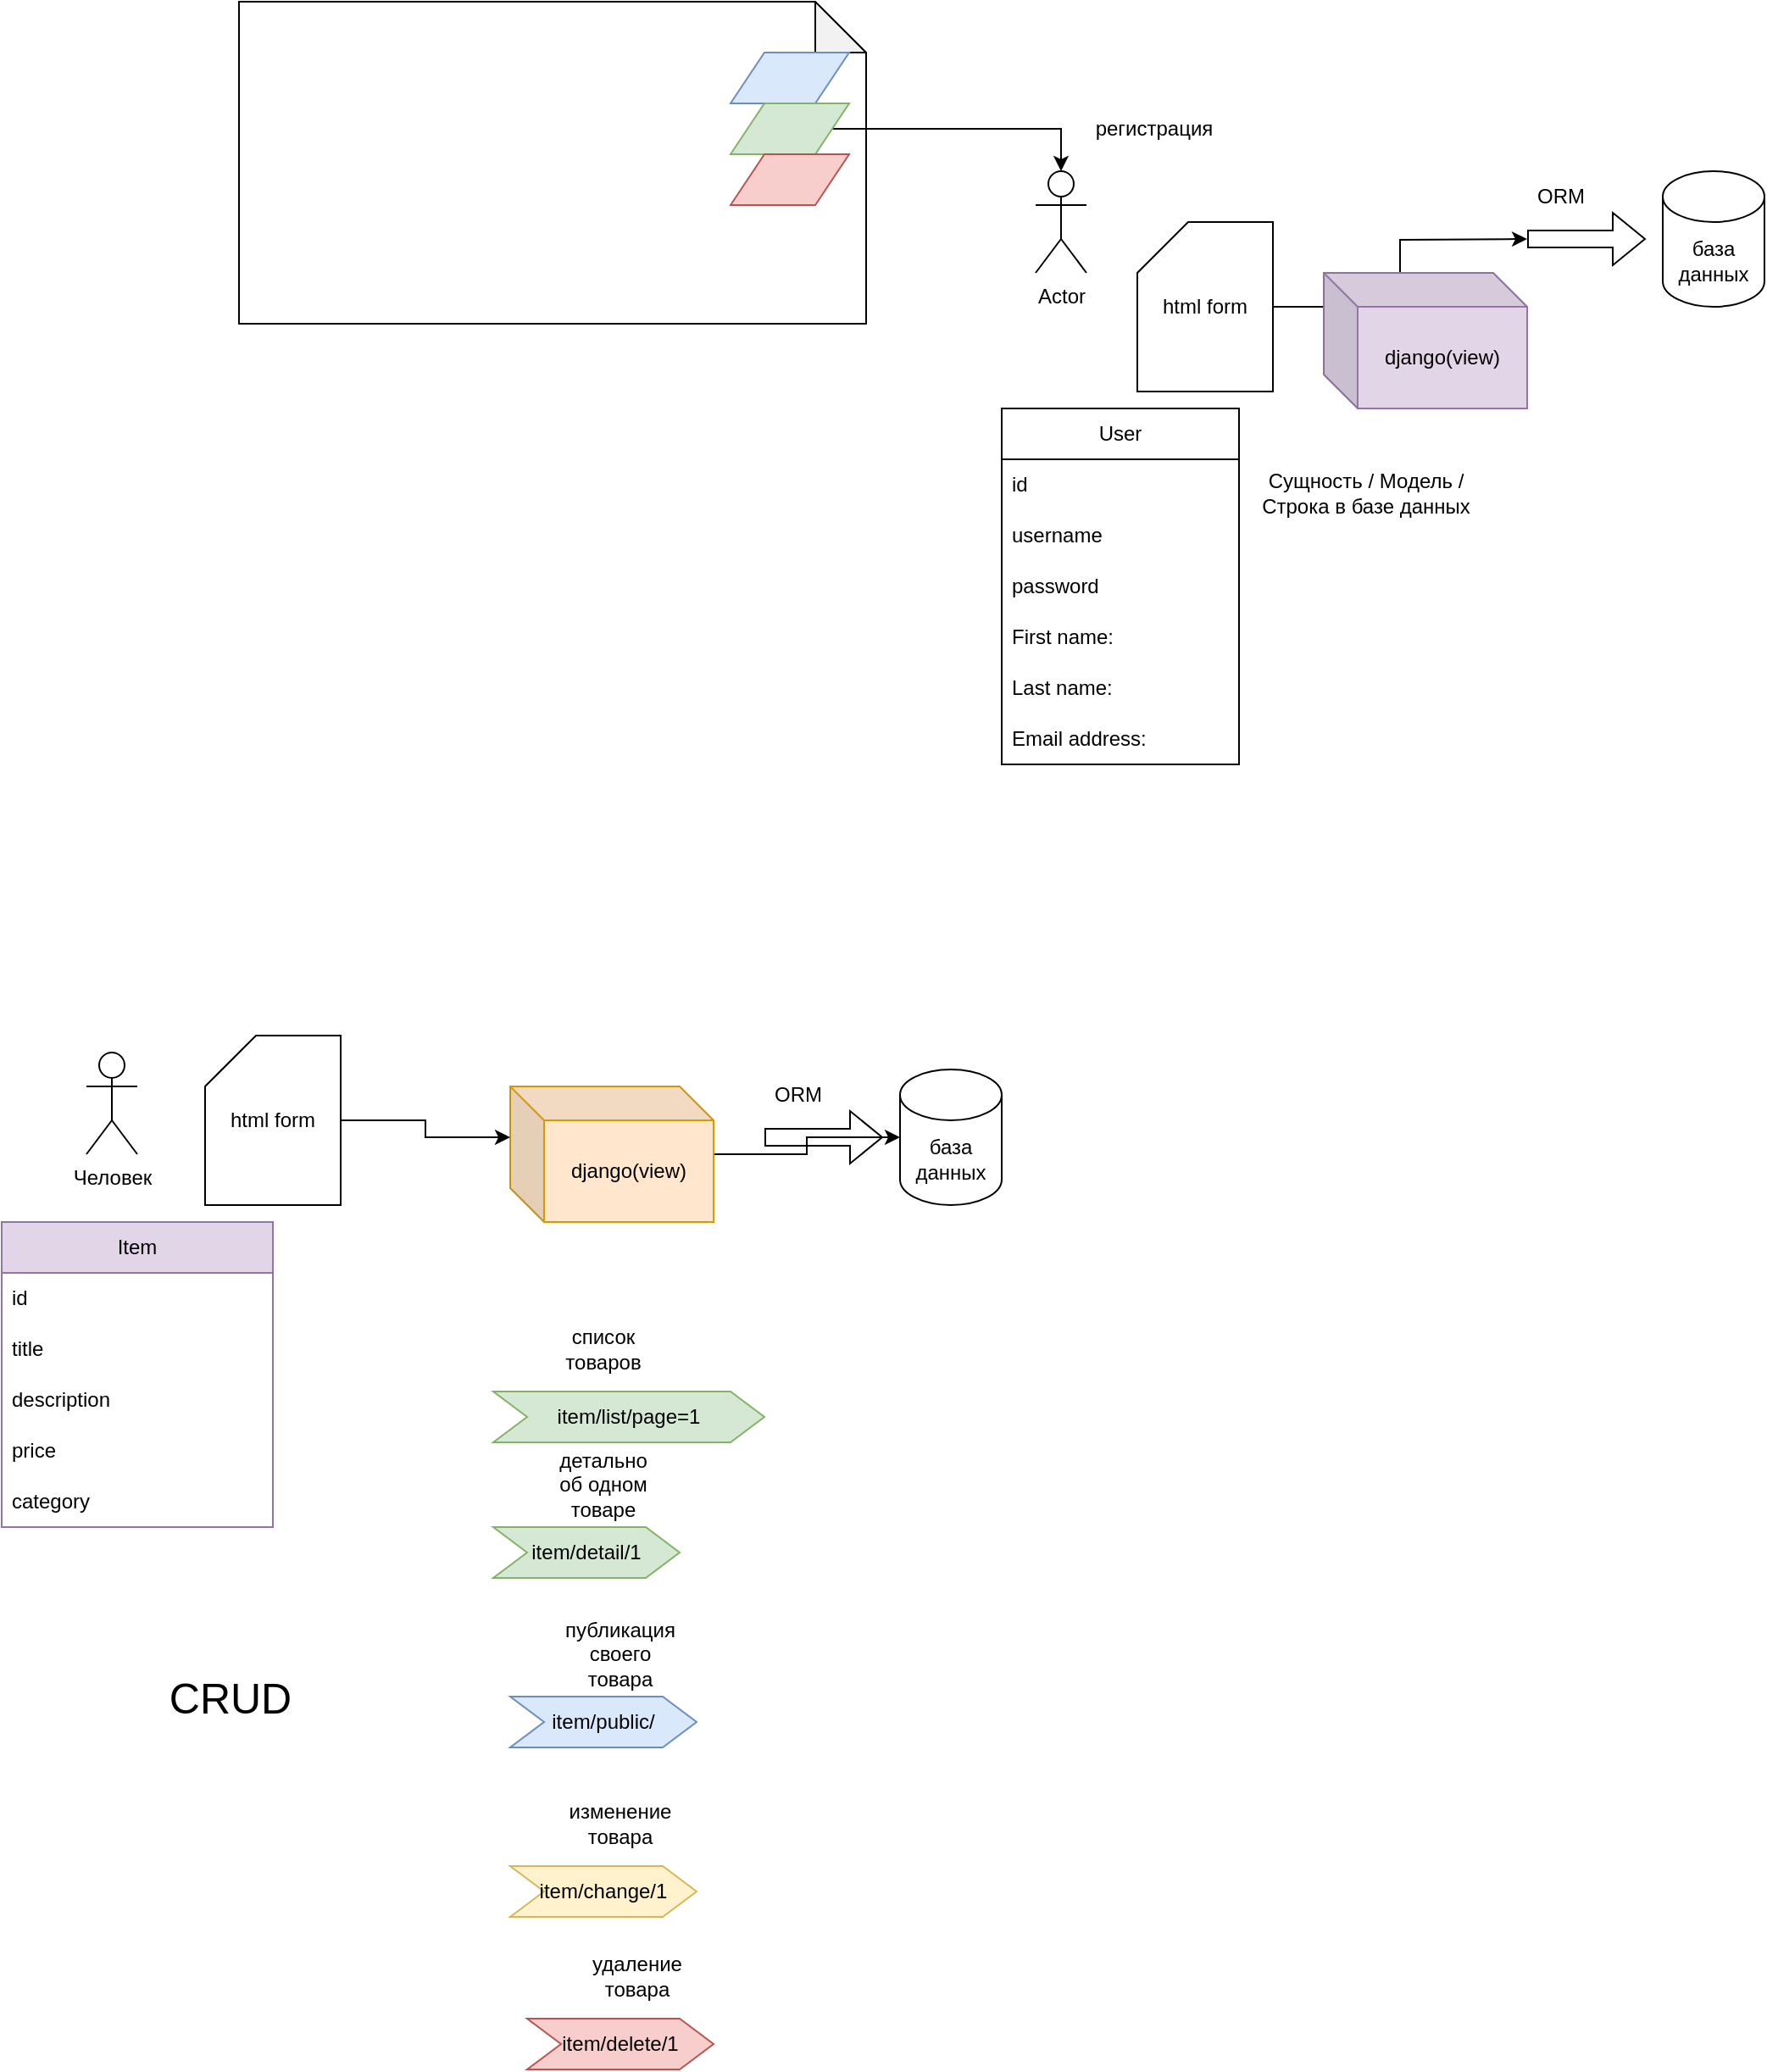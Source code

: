 <mxfile version="22.1.11" type="device">
  <diagram name="Page-1" id="q2rL_VKyclA_JpW7a91s">
    <mxGraphModel dx="549" dy="308" grid="1" gridSize="10" guides="1" tooltips="1" connect="1" arrows="1" fold="1" page="1" pageScale="1" pageWidth="850" pageHeight="1100" math="0" shadow="0">
      <root>
        <mxCell id="0" />
        <mxCell id="1" parent="0" />
        <mxCell id="6tnuCzHY1u2nvvSiSaDE-1" value="" style="shape=note;whiteSpace=wrap;html=1;backgroundOutline=1;darkOpacity=0.05;" vertex="1" parent="1">
          <mxGeometry x="210" y="140" width="370" height="190" as="geometry" />
        </mxCell>
        <mxCell id="6tnuCzHY1u2nvvSiSaDE-2" value="" style="shape=parallelogram;perimeter=parallelogramPerimeter;whiteSpace=wrap;html=1;fixedSize=1;fillColor=#dae8fc;strokeColor=#6c8ebf;" vertex="1" parent="1">
          <mxGeometry x="500" y="170" width="70" height="30" as="geometry" />
        </mxCell>
        <mxCell id="6tnuCzHY1u2nvvSiSaDE-6" style="edgeStyle=orthogonalEdgeStyle;rounded=0;orthogonalLoop=1;jettySize=auto;html=1;" edge="1" parent="1" source="6tnuCzHY1u2nvvSiSaDE-3" target="6tnuCzHY1u2nvvSiSaDE-5">
          <mxGeometry relative="1" as="geometry" />
        </mxCell>
        <mxCell id="6tnuCzHY1u2nvvSiSaDE-3" value="" style="shape=parallelogram;perimeter=parallelogramPerimeter;whiteSpace=wrap;html=1;fixedSize=1;fillColor=#d5e8d4;strokeColor=#82b366;" vertex="1" parent="1">
          <mxGeometry x="500" y="200" width="70" height="30" as="geometry" />
        </mxCell>
        <mxCell id="6tnuCzHY1u2nvvSiSaDE-4" value="" style="shape=parallelogram;perimeter=parallelogramPerimeter;whiteSpace=wrap;html=1;fixedSize=1;fillColor=#f8cecc;strokeColor=#b85450;" vertex="1" parent="1">
          <mxGeometry x="500" y="230" width="70" height="30" as="geometry" />
        </mxCell>
        <mxCell id="6tnuCzHY1u2nvvSiSaDE-5" value="Actor" style="shape=umlActor;verticalLabelPosition=bottom;verticalAlign=top;html=1;outlineConnect=0;" vertex="1" parent="1">
          <mxGeometry x="680" y="240" width="30" height="60" as="geometry" />
        </mxCell>
        <mxCell id="6tnuCzHY1u2nvvSiSaDE-7" value="регистрация" style="text;html=1;strokeColor=none;fillColor=none;align=center;verticalAlign=middle;whiteSpace=wrap;rounded=0;" vertex="1" parent="1">
          <mxGeometry x="700" y="200" width="100" height="30" as="geometry" />
        </mxCell>
        <mxCell id="6tnuCzHY1u2nvvSiSaDE-8" value="база данных" style="shape=cylinder3;whiteSpace=wrap;html=1;boundedLbl=1;backgroundOutline=1;size=15;" vertex="1" parent="1">
          <mxGeometry x="1050" y="240" width="60" height="80" as="geometry" />
        </mxCell>
        <mxCell id="6tnuCzHY1u2nvvSiSaDE-9" value="" style="shape=flexArrow;endArrow=classic;html=1;rounded=0;" edge="1" parent="1">
          <mxGeometry width="50" height="50" relative="1" as="geometry">
            <mxPoint x="970" y="280" as="sourcePoint" />
            <mxPoint x="1040" y="280" as="targetPoint" />
          </mxGeometry>
        </mxCell>
        <mxCell id="6tnuCzHY1u2nvvSiSaDE-10" value="ORM" style="text;html=1;strokeColor=none;fillColor=none;align=center;verticalAlign=middle;whiteSpace=wrap;rounded=0;" vertex="1" parent="1">
          <mxGeometry x="960" y="240" width="60" height="30" as="geometry" />
        </mxCell>
        <mxCell id="6tnuCzHY1u2nvvSiSaDE-21" style="edgeStyle=orthogonalEdgeStyle;rounded=0;orthogonalLoop=1;jettySize=auto;html=1;" edge="1" parent="1" source="6tnuCzHY1u2nvvSiSaDE-11">
          <mxGeometry relative="1" as="geometry">
            <mxPoint x="970" y="280" as="targetPoint" />
          </mxGeometry>
        </mxCell>
        <mxCell id="6tnuCzHY1u2nvvSiSaDE-11" value="html form" style="shape=card;whiteSpace=wrap;html=1;" vertex="1" parent="1">
          <mxGeometry x="740" y="270" width="80" height="100" as="geometry" />
        </mxCell>
        <mxCell id="6tnuCzHY1u2nvvSiSaDE-12" value="User" style="swimlane;fontStyle=0;childLayout=stackLayout;horizontal=1;startSize=30;horizontalStack=0;resizeParent=1;resizeParentMax=0;resizeLast=0;collapsible=1;marginBottom=0;whiteSpace=wrap;html=1;" vertex="1" parent="1">
          <mxGeometry x="660" y="380" width="140" height="210" as="geometry" />
        </mxCell>
        <mxCell id="6tnuCzHY1u2nvvSiSaDE-13" value="id" style="text;strokeColor=none;fillColor=none;align=left;verticalAlign=middle;spacingLeft=4;spacingRight=4;overflow=hidden;points=[[0,0.5],[1,0.5]];portConstraint=eastwest;rotatable=0;whiteSpace=wrap;html=1;" vertex="1" parent="6tnuCzHY1u2nvvSiSaDE-12">
          <mxGeometry y="30" width="140" height="30" as="geometry" />
        </mxCell>
        <mxCell id="6tnuCzHY1u2nvvSiSaDE-14" value="username" style="text;strokeColor=none;fillColor=none;align=left;verticalAlign=middle;spacingLeft=4;spacingRight=4;overflow=hidden;points=[[0,0.5],[1,0.5]];portConstraint=eastwest;rotatable=0;whiteSpace=wrap;html=1;" vertex="1" parent="6tnuCzHY1u2nvvSiSaDE-12">
          <mxGeometry y="60" width="140" height="30" as="geometry" />
        </mxCell>
        <mxCell id="6tnuCzHY1u2nvvSiSaDE-15" value="password" style="text;strokeColor=none;fillColor=none;align=left;verticalAlign=middle;spacingLeft=4;spacingRight=4;overflow=hidden;points=[[0,0.5],[1,0.5]];portConstraint=eastwest;rotatable=0;whiteSpace=wrap;html=1;" vertex="1" parent="6tnuCzHY1u2nvvSiSaDE-12">
          <mxGeometry y="90" width="140" height="30" as="geometry" />
        </mxCell>
        <mxCell id="6tnuCzHY1u2nvvSiSaDE-17" value="First name:" style="text;strokeColor=none;fillColor=none;align=left;verticalAlign=middle;spacingLeft=4;spacingRight=4;overflow=hidden;points=[[0,0.5],[1,0.5]];portConstraint=eastwest;rotatable=0;whiteSpace=wrap;html=1;" vertex="1" parent="6tnuCzHY1u2nvvSiSaDE-12">
          <mxGeometry y="120" width="140" height="30" as="geometry" />
        </mxCell>
        <mxCell id="6tnuCzHY1u2nvvSiSaDE-18" value="Last name:" style="text;strokeColor=none;fillColor=none;align=left;verticalAlign=middle;spacingLeft=4;spacingRight=4;overflow=hidden;points=[[0,0.5],[1,0.5]];portConstraint=eastwest;rotatable=0;whiteSpace=wrap;html=1;" vertex="1" parent="6tnuCzHY1u2nvvSiSaDE-12">
          <mxGeometry y="150" width="140" height="30" as="geometry" />
        </mxCell>
        <mxCell id="6tnuCzHY1u2nvvSiSaDE-19" value="Email address:" style="text;strokeColor=none;fillColor=none;align=left;verticalAlign=middle;spacingLeft=4;spacingRight=4;overflow=hidden;points=[[0,0.5],[1,0.5]];portConstraint=eastwest;rotatable=0;whiteSpace=wrap;html=1;" vertex="1" parent="6tnuCzHY1u2nvvSiSaDE-12">
          <mxGeometry y="180" width="140" height="30" as="geometry" />
        </mxCell>
        <mxCell id="6tnuCzHY1u2nvvSiSaDE-20" value="Сущность / Модель / Строка в базе данных" style="text;html=1;strokeColor=none;fillColor=none;align=center;verticalAlign=middle;whiteSpace=wrap;rounded=0;" vertex="1" parent="1">
          <mxGeometry x="810" y="410" width="130" height="40" as="geometry" />
        </mxCell>
        <mxCell id="6tnuCzHY1u2nvvSiSaDE-22" value="django(view)" style="shape=cube;whiteSpace=wrap;html=1;boundedLbl=1;backgroundOutline=1;darkOpacity=0.05;darkOpacity2=0.1;fillColor=#e1d5e7;strokeColor=#9673a6;" vertex="1" parent="1">
          <mxGeometry x="850" y="300" width="120" height="80" as="geometry" />
        </mxCell>
        <mxCell id="6tnuCzHY1u2nvvSiSaDE-23" value="Человек" style="shape=umlActor;verticalLabelPosition=bottom;verticalAlign=top;html=1;outlineConnect=0;" vertex="1" parent="1">
          <mxGeometry x="120" y="760" width="30" height="60" as="geometry" />
        </mxCell>
        <mxCell id="6tnuCzHY1u2nvvSiSaDE-24" value="html form" style="shape=card;whiteSpace=wrap;html=1;" vertex="1" parent="1">
          <mxGeometry x="190" y="750" width="80" height="100" as="geometry" />
        </mxCell>
        <mxCell id="6tnuCzHY1u2nvvSiSaDE-25" value="Item" style="swimlane;fontStyle=0;childLayout=stackLayout;horizontal=1;startSize=30;horizontalStack=0;resizeParent=1;resizeParentMax=0;resizeLast=0;collapsible=1;marginBottom=0;whiteSpace=wrap;html=1;fillColor=#e1d5e7;strokeColor=#9673a6;" vertex="1" parent="1">
          <mxGeometry x="70" y="860" width="160" height="180" as="geometry" />
        </mxCell>
        <mxCell id="6tnuCzHY1u2nvvSiSaDE-26" value="id" style="text;strokeColor=none;fillColor=none;align=left;verticalAlign=middle;spacingLeft=4;spacingRight=4;overflow=hidden;points=[[0,0.5],[1,0.5]];portConstraint=eastwest;rotatable=0;whiteSpace=wrap;html=1;" vertex="1" parent="6tnuCzHY1u2nvvSiSaDE-25">
          <mxGeometry y="30" width="160" height="30" as="geometry" />
        </mxCell>
        <mxCell id="6tnuCzHY1u2nvvSiSaDE-27" value="title" style="text;strokeColor=none;fillColor=none;align=left;verticalAlign=middle;spacingLeft=4;spacingRight=4;overflow=hidden;points=[[0,0.5],[1,0.5]];portConstraint=eastwest;rotatable=0;whiteSpace=wrap;html=1;" vertex="1" parent="6tnuCzHY1u2nvvSiSaDE-25">
          <mxGeometry y="60" width="160" height="30" as="geometry" />
        </mxCell>
        <mxCell id="6tnuCzHY1u2nvvSiSaDE-28" value="description" style="text;strokeColor=none;fillColor=none;align=left;verticalAlign=middle;spacingLeft=4;spacingRight=4;overflow=hidden;points=[[0,0.5],[1,0.5]];portConstraint=eastwest;rotatable=0;whiteSpace=wrap;html=1;" vertex="1" parent="6tnuCzHY1u2nvvSiSaDE-25">
          <mxGeometry y="90" width="160" height="30" as="geometry" />
        </mxCell>
        <mxCell id="6tnuCzHY1u2nvvSiSaDE-29" value="price" style="text;strokeColor=none;fillColor=none;align=left;verticalAlign=middle;spacingLeft=4;spacingRight=4;overflow=hidden;points=[[0,0.5],[1,0.5]];portConstraint=eastwest;rotatable=0;whiteSpace=wrap;html=1;" vertex="1" parent="6tnuCzHY1u2nvvSiSaDE-25">
          <mxGeometry y="120" width="160" height="30" as="geometry" />
        </mxCell>
        <mxCell id="6tnuCzHY1u2nvvSiSaDE-30" value="category" style="text;strokeColor=none;fillColor=none;align=left;verticalAlign=middle;spacingLeft=4;spacingRight=4;overflow=hidden;points=[[0,0.5],[1,0.5]];portConstraint=eastwest;rotatable=0;whiteSpace=wrap;html=1;" vertex="1" parent="6tnuCzHY1u2nvvSiSaDE-25">
          <mxGeometry y="150" width="160" height="30" as="geometry" />
        </mxCell>
        <mxCell id="6tnuCzHY1u2nvvSiSaDE-32" value="item/list/page=1" style="shape=step;perimeter=stepPerimeter;whiteSpace=wrap;html=1;fixedSize=1;fillColor=#d5e8d4;strokeColor=#82b366;" vertex="1" parent="1">
          <mxGeometry x="360" y="960" width="160" height="30" as="geometry" />
        </mxCell>
        <mxCell id="6tnuCzHY1u2nvvSiSaDE-33" value="item/detail/1" style="shape=step;perimeter=stepPerimeter;whiteSpace=wrap;html=1;fixedSize=1;fillColor=#d5e8d4;strokeColor=#82b366;" vertex="1" parent="1">
          <mxGeometry x="360" y="1040" width="110" height="30" as="geometry" />
        </mxCell>
        <mxCell id="6tnuCzHY1u2nvvSiSaDE-34" value="список товаров" style="text;html=1;strokeColor=none;fillColor=none;align=center;verticalAlign=middle;whiteSpace=wrap;rounded=0;" vertex="1" parent="1">
          <mxGeometry x="395" y="920" width="60" height="30" as="geometry" />
        </mxCell>
        <mxCell id="6tnuCzHY1u2nvvSiSaDE-35" value="детально об одном товаре" style="text;html=1;strokeColor=none;fillColor=none;align=center;verticalAlign=middle;whiteSpace=wrap;rounded=0;" vertex="1" parent="1">
          <mxGeometry x="395" y="1000" width="60" height="30" as="geometry" />
        </mxCell>
        <mxCell id="6tnuCzHY1u2nvvSiSaDE-36" value="item/public/" style="shape=step;perimeter=stepPerimeter;whiteSpace=wrap;html=1;fixedSize=1;fillColor=#dae8fc;strokeColor=#6c8ebf;" vertex="1" parent="1">
          <mxGeometry x="370" y="1140" width="110" height="30" as="geometry" />
        </mxCell>
        <mxCell id="6tnuCzHY1u2nvvSiSaDE-37" value="публикация своего товара" style="text;html=1;strokeColor=none;fillColor=none;align=center;verticalAlign=middle;whiteSpace=wrap;rounded=0;" vertex="1" parent="1">
          <mxGeometry x="405" y="1100" width="60" height="30" as="geometry" />
        </mxCell>
        <mxCell id="6tnuCzHY1u2nvvSiSaDE-38" value="item/change/1" style="shape=step;perimeter=stepPerimeter;whiteSpace=wrap;html=1;fixedSize=1;fillColor=#fff2cc;strokeColor=#d6b656;" vertex="1" parent="1">
          <mxGeometry x="370" y="1240" width="110" height="30" as="geometry" />
        </mxCell>
        <mxCell id="6tnuCzHY1u2nvvSiSaDE-39" value="изменение товара" style="text;html=1;strokeColor=none;fillColor=none;align=center;verticalAlign=middle;whiteSpace=wrap;rounded=0;" vertex="1" parent="1">
          <mxGeometry x="405" y="1200" width="60" height="30" as="geometry" />
        </mxCell>
        <mxCell id="6tnuCzHY1u2nvvSiSaDE-40" value="item/delete/1" style="shape=step;perimeter=stepPerimeter;whiteSpace=wrap;html=1;fixedSize=1;fillColor=#f8cecc;strokeColor=#b85450;" vertex="1" parent="1">
          <mxGeometry x="380" y="1330" width="110" height="30" as="geometry" />
        </mxCell>
        <mxCell id="6tnuCzHY1u2nvvSiSaDE-41" value="удаление товара" style="text;html=1;strokeColor=none;fillColor=none;align=center;verticalAlign=middle;whiteSpace=wrap;rounded=0;" vertex="1" parent="1">
          <mxGeometry x="415" y="1290" width="60" height="30" as="geometry" />
        </mxCell>
        <mxCell id="6tnuCzHY1u2nvvSiSaDE-42" value="&lt;span style=&quot;font-size: 25px;&quot;&gt;CRUD&lt;/span&gt;" style="text;html=1;strokeColor=none;fillColor=none;align=center;verticalAlign=middle;whiteSpace=wrap;rounded=0;" vertex="1" parent="1">
          <mxGeometry x="160" y="1120" width="90" height="40" as="geometry" />
        </mxCell>
        <mxCell id="6tnuCzHY1u2nvvSiSaDE-43" value="база данных" style="shape=cylinder3;whiteSpace=wrap;html=1;boundedLbl=1;backgroundOutline=1;size=15;" vertex="1" parent="1">
          <mxGeometry x="600" y="770" width="60" height="80" as="geometry" />
        </mxCell>
        <mxCell id="6tnuCzHY1u2nvvSiSaDE-46" style="edgeStyle=orthogonalEdgeStyle;rounded=0;orthogonalLoop=1;jettySize=auto;html=1;" edge="1" parent="1" source="6tnuCzHY1u2nvvSiSaDE-44" target="6tnuCzHY1u2nvvSiSaDE-43">
          <mxGeometry relative="1" as="geometry" />
        </mxCell>
        <mxCell id="6tnuCzHY1u2nvvSiSaDE-44" value="django(view)" style="shape=cube;whiteSpace=wrap;html=1;boundedLbl=1;backgroundOutline=1;darkOpacity=0.05;darkOpacity2=0.1;fillColor=#ffe6cc;strokeColor=#d79b00;" vertex="1" parent="1">
          <mxGeometry x="370" y="780" width="120" height="80" as="geometry" />
        </mxCell>
        <mxCell id="6tnuCzHY1u2nvvSiSaDE-45" style="edgeStyle=orthogonalEdgeStyle;rounded=0;orthogonalLoop=1;jettySize=auto;html=1;entryX=0;entryY=0;entryDx=0;entryDy=30;entryPerimeter=0;" edge="1" parent="1" source="6tnuCzHY1u2nvvSiSaDE-24" target="6tnuCzHY1u2nvvSiSaDE-44">
          <mxGeometry relative="1" as="geometry" />
        </mxCell>
        <mxCell id="6tnuCzHY1u2nvvSiSaDE-47" value="" style="shape=flexArrow;endArrow=classic;html=1;rounded=0;" edge="1" parent="1">
          <mxGeometry width="50" height="50" relative="1" as="geometry">
            <mxPoint x="520" y="810.0" as="sourcePoint" />
            <mxPoint x="590" y="810.0" as="targetPoint" />
          </mxGeometry>
        </mxCell>
        <mxCell id="6tnuCzHY1u2nvvSiSaDE-48" value="ORM" style="text;html=1;strokeColor=none;fillColor=none;align=center;verticalAlign=middle;whiteSpace=wrap;rounded=0;" vertex="1" parent="1">
          <mxGeometry x="510" y="770.0" width="60" height="30" as="geometry" />
        </mxCell>
      </root>
    </mxGraphModel>
  </diagram>
</mxfile>
